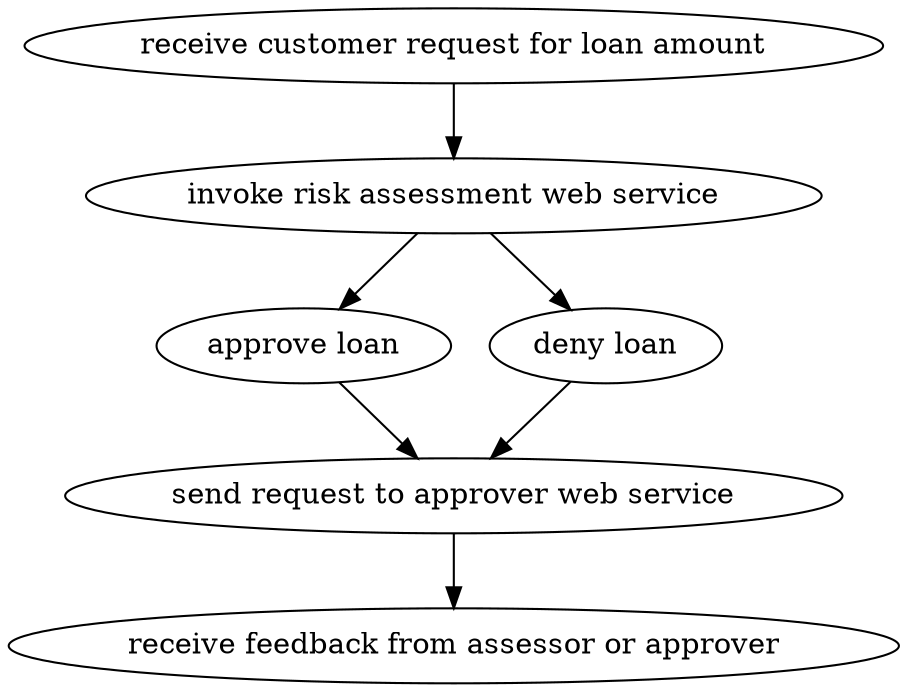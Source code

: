 strict digraph "doc-5.1" {
	graph [name="doc-5.1"];
	"receive customer request for loan amount"	[attrs="{'type': 'Activity', 'label': 'receive customer request for loan amount'}"];
	"invoke risk assessment web service"	[attrs="{'type': 'Activity', 'label': 'invoke risk assessment web service'}"];
	"receive customer request for loan amount" -> "invoke risk assessment web service"	[attrs="{'type': 'flow', 'label': 'flow'}"];
	"approve loan"	[attrs="{'type': 'Activity', 'label': 'approve loan'}"];
	"invoke risk assessment web service" -> "approve loan"	[attrs="{'type': 'flow', 'label': 'flow'}"];
	"deny loan"	[attrs="{'type': 'Activity', 'label': 'deny loan'}"];
	"invoke risk assessment web service" -> "deny loan"	[attrs="{'type': 'flow', 'label': 'flow'}"];
	"send request to approver web service"	[attrs="{'type': 'Activity', 'label': 'send request to approver web service'}"];
	"approve loan" -> "send request to approver web service"	[attrs="{'type': 'flow', 'label': 'flow'}"];
	"deny loan" -> "send request to approver web service"	[attrs="{'type': 'flow', 'label': 'flow'}"];
	"receive feedback from assessor or approver"	[attrs="{'type': 'Activity', 'label': 'receive feedback from assessor or approver'}"];
	"send request to approver web service" -> "receive feedback from assessor or approver"	[attrs="{'type': 'flow', 'label': 'flow'}"];
}
